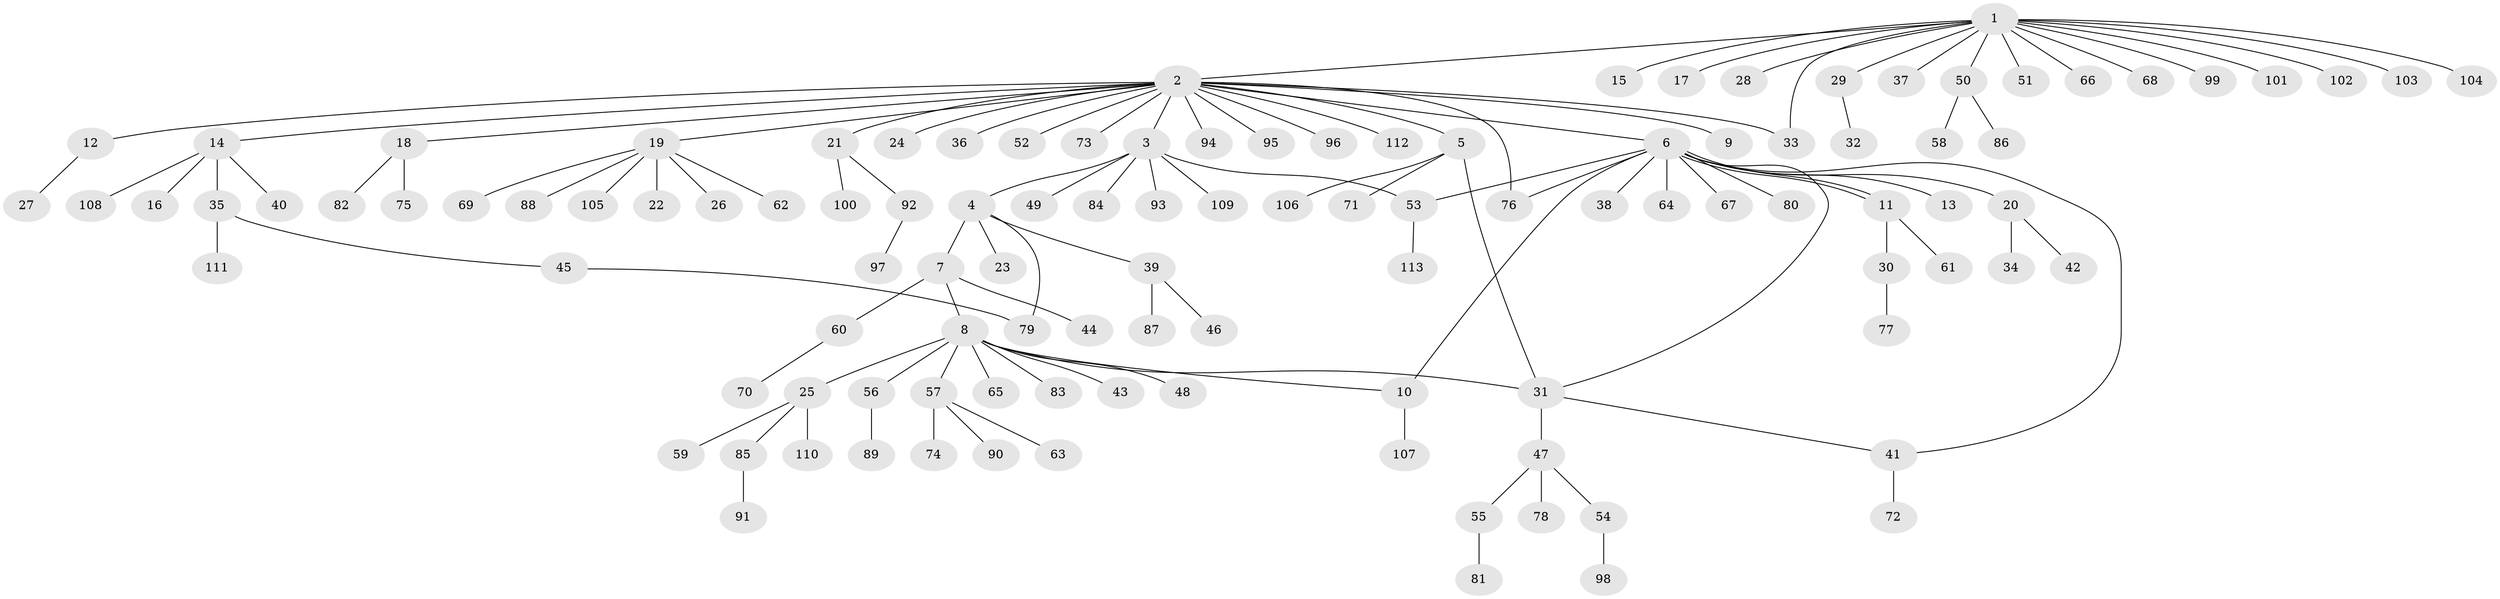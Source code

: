 // coarse degree distribution, {7: 0.029411764705882353, 2: 0.14705882352941177, 1: 0.6470588235294118, 3: 0.08823529411764706, 5: 0.029411764705882353, 15: 0.029411764705882353, 12: 0.029411764705882353}
// Generated by graph-tools (version 1.1) at 2025/36/03/04/25 23:36:50]
// undirected, 113 vertices, 121 edges
graph export_dot {
  node [color=gray90,style=filled];
  1;
  2;
  3;
  4;
  5;
  6;
  7;
  8;
  9;
  10;
  11;
  12;
  13;
  14;
  15;
  16;
  17;
  18;
  19;
  20;
  21;
  22;
  23;
  24;
  25;
  26;
  27;
  28;
  29;
  30;
  31;
  32;
  33;
  34;
  35;
  36;
  37;
  38;
  39;
  40;
  41;
  42;
  43;
  44;
  45;
  46;
  47;
  48;
  49;
  50;
  51;
  52;
  53;
  54;
  55;
  56;
  57;
  58;
  59;
  60;
  61;
  62;
  63;
  64;
  65;
  66;
  67;
  68;
  69;
  70;
  71;
  72;
  73;
  74;
  75;
  76;
  77;
  78;
  79;
  80;
  81;
  82;
  83;
  84;
  85;
  86;
  87;
  88;
  89;
  90;
  91;
  92;
  93;
  94;
  95;
  96;
  97;
  98;
  99;
  100;
  101;
  102;
  103;
  104;
  105;
  106;
  107;
  108;
  109;
  110;
  111;
  112;
  113;
  1 -- 2;
  1 -- 15;
  1 -- 17;
  1 -- 28;
  1 -- 29;
  1 -- 33;
  1 -- 37;
  1 -- 50;
  1 -- 51;
  1 -- 66;
  1 -- 68;
  1 -- 99;
  1 -- 101;
  1 -- 102;
  1 -- 103;
  1 -- 104;
  2 -- 3;
  2 -- 5;
  2 -- 6;
  2 -- 9;
  2 -- 12;
  2 -- 14;
  2 -- 18;
  2 -- 19;
  2 -- 21;
  2 -- 24;
  2 -- 33;
  2 -- 36;
  2 -- 52;
  2 -- 73;
  2 -- 76;
  2 -- 94;
  2 -- 95;
  2 -- 96;
  2 -- 112;
  3 -- 4;
  3 -- 49;
  3 -- 53;
  3 -- 84;
  3 -- 93;
  3 -- 109;
  4 -- 7;
  4 -- 23;
  4 -- 39;
  4 -- 79;
  5 -- 31;
  5 -- 71;
  5 -- 106;
  6 -- 10;
  6 -- 11;
  6 -- 11;
  6 -- 13;
  6 -- 20;
  6 -- 31;
  6 -- 38;
  6 -- 41;
  6 -- 53;
  6 -- 64;
  6 -- 67;
  6 -- 76;
  6 -- 80;
  7 -- 8;
  7 -- 44;
  7 -- 60;
  8 -- 10;
  8 -- 25;
  8 -- 31;
  8 -- 43;
  8 -- 48;
  8 -- 56;
  8 -- 57;
  8 -- 65;
  8 -- 83;
  10 -- 107;
  11 -- 30;
  11 -- 61;
  12 -- 27;
  14 -- 16;
  14 -- 35;
  14 -- 40;
  14 -- 108;
  18 -- 75;
  18 -- 82;
  19 -- 22;
  19 -- 26;
  19 -- 62;
  19 -- 69;
  19 -- 88;
  19 -- 105;
  20 -- 34;
  20 -- 42;
  21 -- 92;
  21 -- 100;
  25 -- 59;
  25 -- 85;
  25 -- 110;
  29 -- 32;
  30 -- 77;
  31 -- 41;
  31 -- 47;
  35 -- 45;
  35 -- 111;
  39 -- 46;
  39 -- 87;
  41 -- 72;
  45 -- 79;
  47 -- 54;
  47 -- 55;
  47 -- 78;
  50 -- 58;
  50 -- 86;
  53 -- 113;
  54 -- 98;
  55 -- 81;
  56 -- 89;
  57 -- 63;
  57 -- 74;
  57 -- 90;
  60 -- 70;
  85 -- 91;
  92 -- 97;
}
